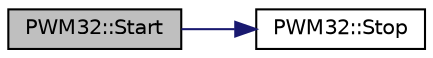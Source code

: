 digraph "PWM32::Start"
{
  edge [fontname="Helvetica",fontsize="10",labelfontname="Helvetica",labelfontsize="10"];
  node [fontname="Helvetica",fontsize="10",shape=record];
  rankdir="LR";
  Node1 [label="PWM32::Start",height=0.2,width=0.4,color="black", fillcolor="grey75", style="filled" fontcolor="black"];
  Node1 -> Node2 [color="midnightblue",fontsize="10",style="solid",fontname="Helvetica"];
  Node2 [label="PWM32::Stop",height=0.2,width=0.4,color="black", fillcolor="white", style="filled",URL="$classPWM32.html#a1150634914a902167c547a3b171850f3",tooltip="Stop the cog, if running. "];
}
